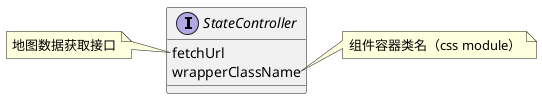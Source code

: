 @startuml classDesign
interface StateController {
  fetchUrl
  wrapperClassName
}
note left of StateController::fetchUrl
  地图数据获取接口
end note

note right of StateController::wrapperClassName
  组件容器类名（css module）
end note

@enduml
